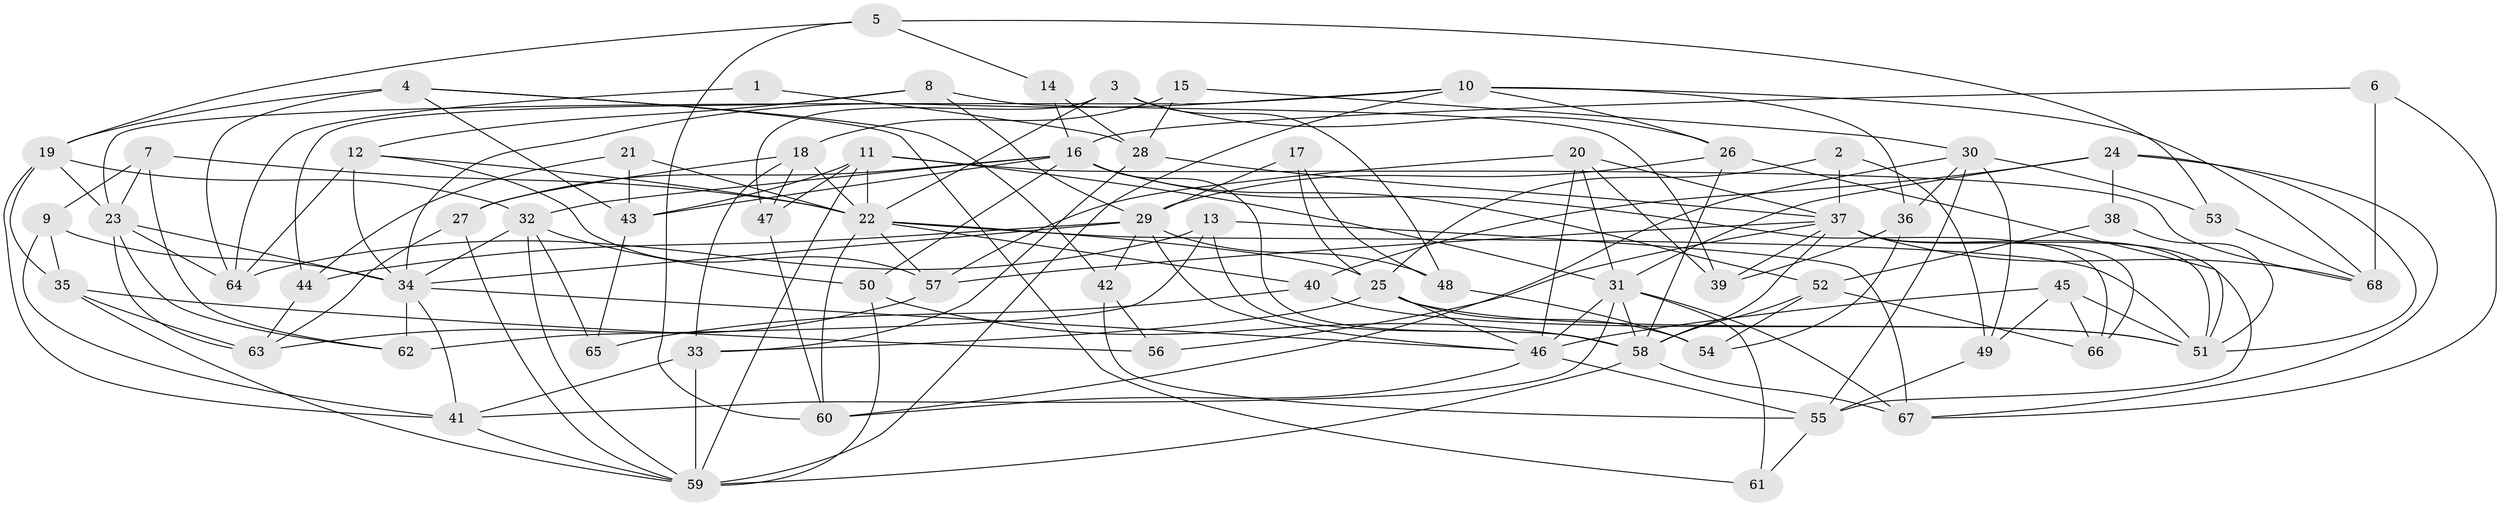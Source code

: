 // original degree distribution, {2: 0.13392857142857142, 5: 0.20535714285714285, 7: 0.03571428571428571, 3: 0.2857142857142857, 4: 0.23214285714285715, 6: 0.09821428571428571, 9: 0.008928571428571428}
// Generated by graph-tools (version 1.1) at 2025/37/03/04/25 23:37:14]
// undirected, 68 vertices, 173 edges
graph export_dot {
  node [color=gray90,style=filled];
  1;
  2;
  3;
  4;
  5;
  6;
  7;
  8;
  9;
  10;
  11;
  12;
  13;
  14;
  15;
  16;
  17;
  18;
  19;
  20;
  21;
  22;
  23;
  24;
  25;
  26;
  27;
  28;
  29;
  30;
  31;
  32;
  33;
  34;
  35;
  36;
  37;
  38;
  39;
  40;
  41;
  42;
  43;
  44;
  45;
  46;
  47;
  48;
  49;
  50;
  51;
  52;
  53;
  54;
  55;
  56;
  57;
  58;
  59;
  60;
  61;
  62;
  63;
  64;
  65;
  66;
  67;
  68;
  1 -- 28 [weight=1.0];
  1 -- 64 [weight=1.0];
  2 -- 25 [weight=1.0];
  2 -- 37 [weight=1.0];
  2 -- 49 [weight=1.0];
  3 -- 22 [weight=1.0];
  3 -- 26 [weight=1.0];
  3 -- 47 [weight=1.0];
  3 -- 48 [weight=1.0];
  4 -- 19 [weight=1.0];
  4 -- 42 [weight=1.0];
  4 -- 43 [weight=1.0];
  4 -- 61 [weight=1.0];
  4 -- 64 [weight=1.0];
  5 -- 14 [weight=1.0];
  5 -- 19 [weight=1.0];
  5 -- 53 [weight=1.0];
  5 -- 60 [weight=1.0];
  6 -- 16 [weight=1.0];
  6 -- 67 [weight=1.0];
  6 -- 68 [weight=1.0];
  7 -- 9 [weight=1.0];
  7 -- 22 [weight=1.0];
  7 -- 23 [weight=1.0];
  7 -- 62 [weight=1.0];
  8 -- 12 [weight=1.0];
  8 -- 29 [weight=1.0];
  8 -- 39 [weight=1.0];
  8 -- 44 [weight=1.0];
  9 -- 34 [weight=1.0];
  9 -- 35 [weight=1.0];
  9 -- 41 [weight=1.0];
  10 -- 23 [weight=1.0];
  10 -- 26 [weight=1.0];
  10 -- 34 [weight=1.0];
  10 -- 36 [weight=1.0];
  10 -- 59 [weight=1.0];
  10 -- 68 [weight=1.0];
  11 -- 22 [weight=1.0];
  11 -- 31 [weight=1.0];
  11 -- 43 [weight=1.0];
  11 -- 47 [weight=1.0];
  11 -- 59 [weight=1.0];
  11 -- 68 [weight=1.0];
  12 -- 22 [weight=1.0];
  12 -- 34 [weight=1.0];
  12 -- 57 [weight=1.0];
  12 -- 64 [weight=1.0];
  13 -- 58 [weight=1.0];
  13 -- 62 [weight=2.0];
  13 -- 64 [weight=1.0];
  13 -- 67 [weight=1.0];
  14 -- 16 [weight=1.0];
  14 -- 28 [weight=1.0];
  15 -- 18 [weight=1.0];
  15 -- 28 [weight=1.0];
  15 -- 30 [weight=1.0];
  16 -- 27 [weight=1.0];
  16 -- 32 [weight=1.0];
  16 -- 43 [weight=1.0];
  16 -- 50 [weight=1.0];
  16 -- 52 [weight=1.0];
  16 -- 58 [weight=1.0];
  16 -- 66 [weight=1.0];
  17 -- 25 [weight=1.0];
  17 -- 29 [weight=1.0];
  17 -- 48 [weight=1.0];
  18 -- 22 [weight=1.0];
  18 -- 27 [weight=1.0];
  18 -- 33 [weight=1.0];
  18 -- 47 [weight=1.0];
  19 -- 23 [weight=1.0];
  19 -- 32 [weight=1.0];
  19 -- 35 [weight=1.0];
  19 -- 41 [weight=1.0];
  20 -- 31 [weight=1.0];
  20 -- 37 [weight=1.0];
  20 -- 39 [weight=1.0];
  20 -- 46 [weight=1.0];
  20 -- 57 [weight=1.0];
  21 -- 22 [weight=1.0];
  21 -- 43 [weight=1.0];
  21 -- 44 [weight=1.0];
  22 -- 25 [weight=1.0];
  22 -- 40 [weight=1.0];
  22 -- 51 [weight=1.0];
  22 -- 57 [weight=1.0];
  22 -- 60 [weight=1.0];
  23 -- 34 [weight=1.0];
  23 -- 62 [weight=1.0];
  23 -- 63 [weight=2.0];
  23 -- 64 [weight=1.0];
  24 -- 31 [weight=1.0];
  24 -- 38 [weight=1.0];
  24 -- 40 [weight=1.0];
  24 -- 51 [weight=1.0];
  24 -- 67 [weight=1.0];
  25 -- 33 [weight=1.0];
  25 -- 46 [weight=1.0];
  25 -- 51 [weight=1.0];
  25 -- 54 [weight=1.0];
  26 -- 29 [weight=1.0];
  26 -- 51 [weight=1.0];
  26 -- 58 [weight=1.0];
  27 -- 59 [weight=1.0];
  27 -- 63 [weight=1.0];
  28 -- 33 [weight=1.0];
  28 -- 37 [weight=1.0];
  29 -- 34 [weight=1.0];
  29 -- 42 [weight=1.0];
  29 -- 44 [weight=1.0];
  29 -- 46 [weight=1.0];
  29 -- 48 [weight=2.0];
  30 -- 36 [weight=1.0];
  30 -- 49 [weight=1.0];
  30 -- 53 [weight=1.0];
  30 -- 55 [weight=1.0];
  30 -- 60 [weight=1.0];
  31 -- 41 [weight=1.0];
  31 -- 46 [weight=2.0];
  31 -- 58 [weight=1.0];
  31 -- 61 [weight=1.0];
  31 -- 67 [weight=1.0];
  32 -- 34 [weight=1.0];
  32 -- 50 [weight=1.0];
  32 -- 59 [weight=1.0];
  32 -- 65 [weight=1.0];
  33 -- 41 [weight=1.0];
  33 -- 59 [weight=1.0];
  34 -- 41 [weight=1.0];
  34 -- 46 [weight=1.0];
  34 -- 62 [weight=1.0];
  35 -- 56 [weight=1.0];
  35 -- 59 [weight=1.0];
  35 -- 63 [weight=1.0];
  36 -- 39 [weight=1.0];
  36 -- 54 [weight=1.0];
  37 -- 39 [weight=1.0];
  37 -- 51 [weight=1.0];
  37 -- 55 [weight=1.0];
  37 -- 56 [weight=1.0];
  37 -- 57 [weight=1.0];
  37 -- 58 [weight=1.0];
  37 -- 66 [weight=1.0];
  37 -- 68 [weight=1.0];
  38 -- 51 [weight=1.0];
  38 -- 52 [weight=1.0];
  40 -- 51 [weight=1.0];
  40 -- 65 [weight=1.0];
  41 -- 59 [weight=1.0];
  42 -- 55 [weight=1.0];
  42 -- 56 [weight=1.0];
  43 -- 65 [weight=1.0];
  44 -- 63 [weight=1.0];
  45 -- 46 [weight=1.0];
  45 -- 49 [weight=1.0];
  45 -- 51 [weight=1.0];
  45 -- 66 [weight=1.0];
  46 -- 55 [weight=1.0];
  46 -- 60 [weight=1.0];
  47 -- 60 [weight=1.0];
  48 -- 54 [weight=1.0];
  49 -- 55 [weight=1.0];
  50 -- 58 [weight=1.0];
  50 -- 59 [weight=1.0];
  52 -- 54 [weight=1.0];
  52 -- 58 [weight=1.0];
  52 -- 66 [weight=1.0];
  53 -- 68 [weight=1.0];
  55 -- 61 [weight=1.0];
  57 -- 63 [weight=1.0];
  58 -- 59 [weight=1.0];
  58 -- 67 [weight=1.0];
}
